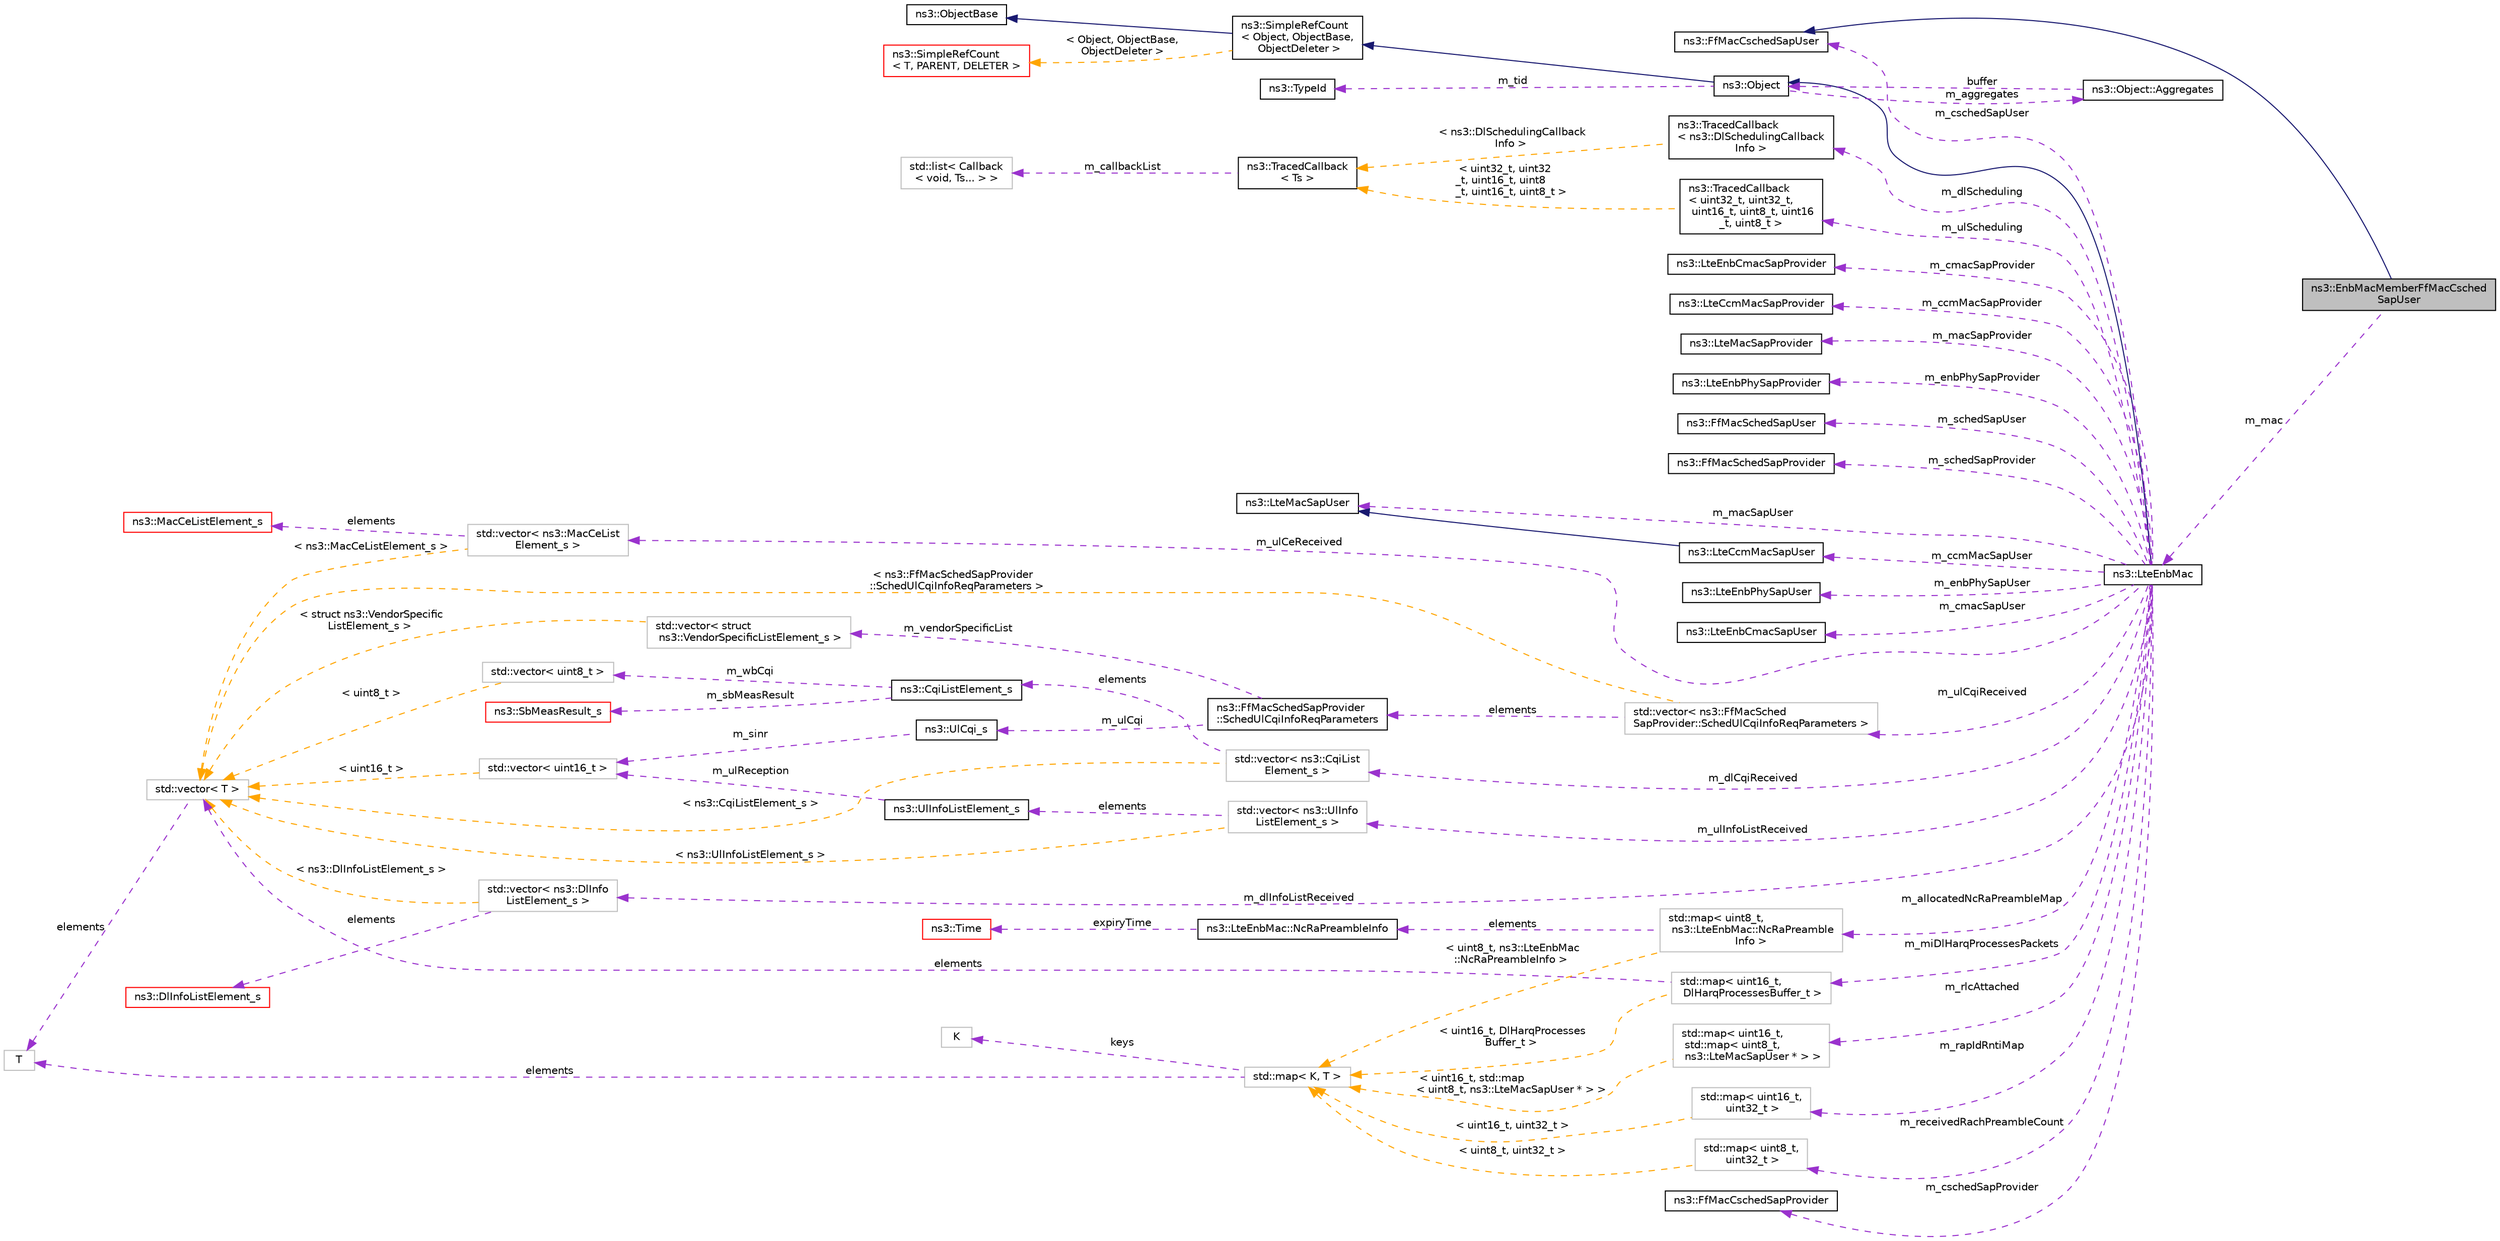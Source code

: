 digraph "ns3::EnbMacMemberFfMacCschedSapUser"
{
 // LATEX_PDF_SIZE
  edge [fontname="Helvetica",fontsize="10",labelfontname="Helvetica",labelfontsize="10"];
  node [fontname="Helvetica",fontsize="10",shape=record];
  rankdir="LR";
  Node1 [label="ns3::EnbMacMemberFfMacCsched\lSapUser",height=0.2,width=0.4,color="black", fillcolor="grey75", style="filled", fontcolor="black",tooltip="EnbMacMemberFfMacCschedSapUser class."];
  Node2 -> Node1 [dir="back",color="midnightblue",fontsize="10",style="solid",fontname="Helvetica"];
  Node2 [label="ns3::FfMacCschedSapUser",height=0.2,width=0.4,color="black", fillcolor="white", style="filled",URL="$classns3_1_1_ff_mac_csched_sap_user.html",tooltip="FfMacCschedSapUser class."];
  Node3 -> Node1 [dir="back",color="darkorchid3",fontsize="10",style="dashed",label=" m_mac" ,fontname="Helvetica"];
  Node3 [label="ns3::LteEnbMac",height=0.2,width=0.4,color="black", fillcolor="white", style="filled",URL="$classns3_1_1_lte_enb_mac.html",tooltip="This class implements the MAC layer of the eNodeB device."];
  Node4 -> Node3 [dir="back",color="midnightblue",fontsize="10",style="solid",fontname="Helvetica"];
  Node4 [label="ns3::Object",height=0.2,width=0.4,color="black", fillcolor="white", style="filled",URL="$classns3_1_1_object.html",tooltip="A base class which provides memory management and object aggregation."];
  Node5 -> Node4 [dir="back",color="midnightblue",fontsize="10",style="solid",fontname="Helvetica"];
  Node5 [label="ns3::SimpleRefCount\l\< Object, ObjectBase,\l ObjectDeleter \>",height=0.2,width=0.4,color="black", fillcolor="white", style="filled",URL="$classns3_1_1_simple_ref_count.html",tooltip=" "];
  Node6 -> Node5 [dir="back",color="midnightblue",fontsize="10",style="solid",fontname="Helvetica"];
  Node6 [label="ns3::ObjectBase",height=0.2,width=0.4,color="black", fillcolor="white", style="filled",URL="$classns3_1_1_object_base.html",tooltip="Anchor the ns-3 type and attribute system."];
  Node7 -> Node5 [dir="back",color="orange",fontsize="10",style="dashed",label=" \< Object, ObjectBase,\l ObjectDeleter \>" ,fontname="Helvetica"];
  Node7 [label="ns3::SimpleRefCount\l\< T, PARENT, DELETER \>",height=0.2,width=0.4,color="red", fillcolor="white", style="filled",URL="$classns3_1_1_simple_ref_count.html",tooltip="A template-based reference counting class."];
  Node9 -> Node4 [dir="back",color="darkorchid3",fontsize="10",style="dashed",label=" m_tid" ,fontname="Helvetica"];
  Node9 [label="ns3::TypeId",height=0.2,width=0.4,color="black", fillcolor="white", style="filled",URL="$classns3_1_1_type_id.html",tooltip="a unique identifier for an interface."];
  Node10 -> Node4 [dir="back",color="darkorchid3",fontsize="10",style="dashed",label=" m_aggregates" ,fontname="Helvetica"];
  Node10 [label="ns3::Object::Aggregates",height=0.2,width=0.4,color="black", fillcolor="white", style="filled",URL="$structns3_1_1_object_1_1_aggregates.html",tooltip="The list of Objects aggregated to this one."];
  Node4 -> Node10 [dir="back",color="darkorchid3",fontsize="10",style="dashed",label=" buffer" ,fontname="Helvetica"];
  Node11 -> Node3 [dir="back",color="darkorchid3",fontsize="10",style="dashed",label=" m_schedSapUser" ,fontname="Helvetica"];
  Node11 [label="ns3::FfMacSchedSapUser",height=0.2,width=0.4,color="black", fillcolor="white", style="filled",URL="$classns3_1_1_ff_mac_sched_sap_user.html",tooltip="FfMacSchedSapUser class."];
  Node12 -> Node3 [dir="back",color="darkorchid3",fontsize="10",style="dashed",label=" m_schedSapProvider" ,fontname="Helvetica"];
  Node12 [label="ns3::FfMacSchedSapProvider",height=0.2,width=0.4,color="black", fillcolor="white", style="filled",URL="$classns3_1_1_ff_mac_sched_sap_provider.html",tooltip="Provides the SCHED SAP."];
  Node13 -> Node3 [dir="back",color="darkorchid3",fontsize="10",style="dashed",label=" m_ccmMacSapUser" ,fontname="Helvetica"];
  Node13 [label="ns3::LteCcmMacSapUser",height=0.2,width=0.4,color="black", fillcolor="white", style="filled",URL="$classns3_1_1_lte_ccm_mac_sap_user.html",tooltip="Service Access Point (SAP) offered by MAC to the component carrier manager (CCM)."];
  Node14 -> Node13 [dir="back",color="midnightblue",fontsize="10",style="solid",fontname="Helvetica"];
  Node14 [label="ns3::LteMacSapUser",height=0.2,width=0.4,color="black", fillcolor="white", style="filled",URL="$classns3_1_1_lte_mac_sap_user.html",tooltip="Service Access Point (SAP) offered by the MAC to the RLC See Femto Forum MAC Scheduler Interface Spec..."];
  Node15 -> Node3 [dir="back",color="darkorchid3",fontsize="10",style="dashed",label=" m_enbPhySapUser" ,fontname="Helvetica"];
  Node15 [label="ns3::LteEnbPhySapUser",height=0.2,width=0.4,color="black", fillcolor="white", style="filled",URL="$classns3_1_1_lte_enb_phy_sap_user.html",tooltip="Service Access Point (SAP) offered by the eNB-PHY to the eNB-MAC."];
  Node16 -> Node3 [dir="back",color="darkorchid3",fontsize="10",style="dashed",label=" m_cmacSapUser" ,fontname="Helvetica"];
  Node16 [label="ns3::LteEnbCmacSapUser",height=0.2,width=0.4,color="black", fillcolor="white", style="filled",URL="$classns3_1_1_lte_enb_cmac_sap_user.html",tooltip="Service Access Point (SAP) offered by the MAC to the RRC See Femto Forum MAC Scheduler Interface Spec..."];
  Node17 -> Node3 [dir="back",color="darkorchid3",fontsize="10",style="dashed",label=" m_ulInfoListReceived" ,fontname="Helvetica"];
  Node17 [label="std::vector\< ns3::UlInfo\lListElement_s \>",height=0.2,width=0.4,color="grey75", fillcolor="white", style="filled",tooltip=" "];
  Node18 -> Node17 [dir="back",color="darkorchid3",fontsize="10",style="dashed",label=" elements" ,fontname="Helvetica"];
  Node18 [label="ns3::UlInfoListElement_s",height=0.2,width=0.4,color="black", fillcolor="white", style="filled",URL="$structns3_1_1_ul_info_list_element__s.html",tooltip="See section 4.3.12 ulInfoListElement."];
  Node19 -> Node18 [dir="back",color="darkorchid3",fontsize="10",style="dashed",label=" m_ulReception" ,fontname="Helvetica"];
  Node19 [label="std::vector\< uint16_t \>",height=0.2,width=0.4,color="grey75", fillcolor="white", style="filled",tooltip=" "];
  Node20 -> Node19 [dir="back",color="orange",fontsize="10",style="dashed",label=" \< uint16_t \>" ,fontname="Helvetica"];
  Node20 [label="std::vector\< T \>",height=0.2,width=0.4,color="grey75", fillcolor="white", style="filled",tooltip=" "];
  Node21 -> Node20 [dir="back",color="darkorchid3",fontsize="10",style="dashed",label=" elements" ,fontname="Helvetica"];
  Node21 [label="T",height=0.2,width=0.4,color="grey75", fillcolor="white", style="filled",tooltip=" "];
  Node20 -> Node17 [dir="back",color="orange",fontsize="10",style="dashed",label=" \< ns3::UlInfoListElement_s \>" ,fontname="Helvetica"];
  Node22 -> Node3 [dir="back",color="darkorchid3",fontsize="10",style="dashed",label=" m_rlcAttached" ,fontname="Helvetica"];
  Node22 [label="std::map\< uint16_t,\l std::map\< uint8_t,\l ns3::LteMacSapUser * \> \>",height=0.2,width=0.4,color="grey75", fillcolor="white", style="filled",tooltip=" "];
  Node23 -> Node22 [dir="back",color="orange",fontsize="10",style="dashed",label=" \< uint16_t, std::map\l\< uint8_t, ns3::LteMacSapUser * \> \>" ,fontname="Helvetica"];
  Node23 [label="std::map\< K, T \>",height=0.2,width=0.4,color="grey75", fillcolor="white", style="filled",tooltip=" "];
  Node24 -> Node23 [dir="back",color="darkorchid3",fontsize="10",style="dashed",label=" keys" ,fontname="Helvetica"];
  Node24 [label="K",height=0.2,width=0.4,color="grey75", fillcolor="white", style="filled",tooltip=" "];
  Node21 -> Node23 [dir="back",color="darkorchid3",fontsize="10",style="dashed",label=" elements" ,fontname="Helvetica"];
  Node25 -> Node3 [dir="back",color="darkorchid3",fontsize="10",style="dashed",label=" m_cschedSapProvider" ,fontname="Helvetica"];
  Node25 [label="ns3::FfMacCschedSapProvider",height=0.2,width=0.4,color="black", fillcolor="white", style="filled",URL="$classns3_1_1_ff_mac_csched_sap_provider.html",tooltip="Provides the CSCHED SAP."];
  Node26 -> Node3 [dir="back",color="darkorchid3",fontsize="10",style="dashed",label=" m_allocatedNcRaPreambleMap" ,fontname="Helvetica"];
  Node26 [label="std::map\< uint8_t,\l ns3::LteEnbMac::NcRaPreamble\lInfo \>",height=0.2,width=0.4,color="grey75", fillcolor="white", style="filled",tooltip=" "];
  Node27 -> Node26 [dir="back",color="darkorchid3",fontsize="10",style="dashed",label=" elements" ,fontname="Helvetica"];
  Node27 [label="ns3::LteEnbMac::NcRaPreambleInfo",height=0.2,width=0.4,color="black", fillcolor="white", style="filled",URL="$structns3_1_1_lte_enb_mac_1_1_nc_ra_preamble_info.html",tooltip="info associated with a preamble allocated for non-contention based RA"];
  Node28 -> Node27 [dir="back",color="darkorchid3",fontsize="10",style="dashed",label=" expiryTime" ,fontname="Helvetica"];
  Node28 [label="ns3::Time",height=0.2,width=0.4,color="red", fillcolor="white", style="filled",URL="$classns3_1_1_time.html",tooltip="Simulation virtual time values and global simulation resolution."];
  Node23 -> Node26 [dir="back",color="orange",fontsize="10",style="dashed",label=" \< uint8_t, ns3::LteEnbMac\l::NcRaPreambleInfo \>" ,fontname="Helvetica"];
  Node30 -> Node3 [dir="back",color="darkorchid3",fontsize="10",style="dashed",label=" m_ulCqiReceived" ,fontname="Helvetica"];
  Node30 [label="std::vector\< ns3::FfMacSched\lSapProvider::SchedUlCqiInfoReqParameters \>",height=0.2,width=0.4,color="grey75", fillcolor="white", style="filled",tooltip=" "];
  Node31 -> Node30 [dir="back",color="darkorchid3",fontsize="10",style="dashed",label=" elements" ,fontname="Helvetica"];
  Node31 [label="ns3::FfMacSchedSapProvider\l::SchedUlCqiInfoReqParameters",height=0.2,width=0.4,color="black", fillcolor="white", style="filled",URL="$structns3_1_1_ff_mac_sched_sap_provider_1_1_sched_ul_cqi_info_req_parameters.html",tooltip="Parameters of the SCHED_UL_CQI_INFO_REQ primitive."];
  Node32 -> Node31 [dir="back",color="darkorchid3",fontsize="10",style="dashed",label=" m_ulCqi" ,fontname="Helvetica"];
  Node32 [label="ns3::UlCqi_s",height=0.2,width=0.4,color="black", fillcolor="white", style="filled",URL="$structns3_1_1_ul_cqi__s.html",tooltip="See section 4.3.29 ulCQI."];
  Node19 -> Node32 [dir="back",color="darkorchid3",fontsize="10",style="dashed",label=" m_sinr" ,fontname="Helvetica"];
  Node33 -> Node31 [dir="back",color="darkorchid3",fontsize="10",style="dashed",label=" m_vendorSpecificList" ,fontname="Helvetica"];
  Node33 [label="std::vector\< struct\l ns3::VendorSpecificListElement_s \>",height=0.2,width=0.4,color="grey75", fillcolor="white", style="filled",tooltip=" "];
  Node20 -> Node33 [dir="back",color="orange",fontsize="10",style="dashed",label=" \< struct ns3::VendorSpecific\lListElement_s \>" ,fontname="Helvetica"];
  Node20 -> Node30 [dir="back",color="orange",fontsize="10",style="dashed",label=" \< ns3::FfMacSchedSapProvider\l::SchedUlCqiInfoReqParameters \>" ,fontname="Helvetica"];
  Node39 -> Node3 [dir="back",color="darkorchid3",fontsize="10",style="dashed",label=" m_dlCqiReceived" ,fontname="Helvetica"];
  Node39 [label="std::vector\< ns3::CqiList\lElement_s \>",height=0.2,width=0.4,color="grey75", fillcolor="white", style="filled",tooltip=" "];
  Node40 -> Node39 [dir="back",color="darkorchid3",fontsize="10",style="dashed",label=" elements" ,fontname="Helvetica"];
  Node40 [label="ns3::CqiListElement_s",height=0.2,width=0.4,color="black", fillcolor="white", style="filled",URL="$structns3_1_1_cqi_list_element__s.html",tooltip="See section 4.3.24 cqiListElement."];
  Node41 -> Node40 [dir="back",color="darkorchid3",fontsize="10",style="dashed",label=" m_wbCqi" ,fontname="Helvetica"];
  Node41 [label="std::vector\< uint8_t \>",height=0.2,width=0.4,color="grey75", fillcolor="white", style="filled",tooltip=" "];
  Node20 -> Node41 [dir="back",color="orange",fontsize="10",style="dashed",label=" \< uint8_t \>" ,fontname="Helvetica"];
  Node42 -> Node40 [dir="back",color="darkorchid3",fontsize="10",style="dashed",label=" m_sbMeasResult" ,fontname="Helvetica"];
  Node42 [label="ns3::SbMeasResult_s",height=0.2,width=0.4,color="red", fillcolor="white", style="filled",URL="$structns3_1_1_sb_meas_result__s.html",tooltip="See section 4.3.25 sbMeasResult."];
  Node20 -> Node39 [dir="back",color="orange",fontsize="10",style="dashed",label=" \< ns3::CqiListElement_s \>" ,fontname="Helvetica"];
  Node47 -> Node3 [dir="back",color="darkorchid3",fontsize="10",style="dashed",label=" m_dlScheduling" ,fontname="Helvetica"];
  Node47 [label="ns3::TracedCallback\l\< ns3::DlSchedulingCallback\lInfo \>",height=0.2,width=0.4,color="black", fillcolor="white", style="filled",URL="$classns3_1_1_traced_callback.html",tooltip=" "];
  Node48 -> Node47 [dir="back",color="orange",fontsize="10",style="dashed",label=" \< ns3::DlSchedulingCallback\lInfo \>" ,fontname="Helvetica"];
  Node48 [label="ns3::TracedCallback\l\< Ts \>",height=0.2,width=0.4,color="black", fillcolor="white", style="filled",URL="$classns3_1_1_traced_callback.html",tooltip="Forward calls to a chain of Callback."];
  Node49 -> Node48 [dir="back",color="darkorchid3",fontsize="10",style="dashed",label=" m_callbackList" ,fontname="Helvetica"];
  Node49 [label="std::list\< Callback\l\< void, Ts... \> \>",height=0.2,width=0.4,color="grey75", fillcolor="white", style="filled",tooltip=" "];
  Node14 -> Node3 [dir="back",color="darkorchid3",fontsize="10",style="dashed",label=" m_macSapUser" ,fontname="Helvetica"];
  Node57 -> Node3 [dir="back",color="darkorchid3",fontsize="10",style="dashed",label=" m_rapIdRntiMap" ,fontname="Helvetica"];
  Node57 [label="std::map\< uint16_t,\l uint32_t \>",height=0.2,width=0.4,color="grey75", fillcolor="white", style="filled",tooltip=" "];
  Node23 -> Node57 [dir="back",color="orange",fontsize="10",style="dashed",label=" \< uint16_t, uint32_t \>" ,fontname="Helvetica"];
  Node2 -> Node3 [dir="back",color="darkorchid3",fontsize="10",style="dashed",label=" m_cschedSapUser" ,fontname="Helvetica"];
  Node58 -> Node3 [dir="back",color="darkorchid3",fontsize="10",style="dashed",label=" m_cmacSapProvider" ,fontname="Helvetica"];
  Node58 [label="ns3::LteEnbCmacSapProvider",height=0.2,width=0.4,color="black", fillcolor="white", style="filled",URL="$classns3_1_1_lte_enb_cmac_sap_provider.html",tooltip="Service Access Point (SAP) offered by the eNB MAC to the eNB RRC See Femto Forum MAC Scheduler Interf..."];
  Node59 -> Node3 [dir="back",color="darkorchid3",fontsize="10",style="dashed",label=" m_ulCeReceived" ,fontname="Helvetica"];
  Node59 [label="std::vector\< ns3::MacCeList\lElement_s \>",height=0.2,width=0.4,color="grey75", fillcolor="white", style="filled",tooltip=" "];
  Node60 -> Node59 [dir="back",color="darkorchid3",fontsize="10",style="dashed",label=" elements" ,fontname="Helvetica"];
  Node60 [label="ns3::MacCeListElement_s",height=0.2,width=0.4,color="red", fillcolor="white", style="filled",URL="$structns3_1_1_mac_ce_list_element__s.html",tooltip="See section 4.3.14 macCEListElement."];
  Node20 -> Node59 [dir="back",color="orange",fontsize="10",style="dashed",label=" \< ns3::MacCeListElement_s \>" ,fontname="Helvetica"];
  Node62 -> Node3 [dir="back",color="darkorchid3",fontsize="10",style="dashed",label=" m_receivedRachPreambleCount" ,fontname="Helvetica"];
  Node62 [label="std::map\< uint8_t,\l uint32_t \>",height=0.2,width=0.4,color="grey75", fillcolor="white", style="filled",tooltip=" "];
  Node23 -> Node62 [dir="back",color="orange",fontsize="10",style="dashed",label=" \< uint8_t, uint32_t \>" ,fontname="Helvetica"];
  Node63 -> Node3 [dir="back",color="darkorchid3",fontsize="10",style="dashed",label=" m_dlInfoListReceived" ,fontname="Helvetica"];
  Node63 [label="std::vector\< ns3::DlInfo\lListElement_s \>",height=0.2,width=0.4,color="grey75", fillcolor="white", style="filled",tooltip=" "];
  Node64 -> Node63 [dir="back",color="darkorchid3",fontsize="10",style="dashed",label=" elements" ,fontname="Helvetica"];
  Node64 [label="ns3::DlInfoListElement_s",height=0.2,width=0.4,color="red", fillcolor="white", style="filled",URL="$structns3_1_1_dl_info_list_element__s.html",tooltip="See section 4.3.23 dlInfoListElement."];
  Node20 -> Node63 [dir="back",color="orange",fontsize="10",style="dashed",label=" \< ns3::DlInfoListElement_s \>" ,fontname="Helvetica"];
  Node66 -> Node3 [dir="back",color="darkorchid3",fontsize="10",style="dashed",label=" m_ccmMacSapProvider" ,fontname="Helvetica"];
  Node66 [label="ns3::LteCcmMacSapProvider",height=0.2,width=0.4,color="black", fillcolor="white", style="filled",URL="$classns3_1_1_lte_ccm_mac_sap_provider.html",tooltip="Service Access Point (SAP) offered by the component carrier manager (CCM) by MAC to CCM."];
  Node67 -> Node3 [dir="back",color="darkorchid3",fontsize="10",style="dashed",label=" m_macSapProvider" ,fontname="Helvetica"];
  Node67 [label="ns3::LteMacSapProvider",height=0.2,width=0.4,color="black", fillcolor="white", style="filled",URL="$classns3_1_1_lte_mac_sap_provider.html",tooltip="Service Access Point (SAP) offered by the MAC to the RLC See Femto Forum MAC Scheduler Interface Spec..."];
  Node68 -> Node3 [dir="back",color="darkorchid3",fontsize="10",style="dashed",label=" m_miDlHarqProcessesPackets" ,fontname="Helvetica"];
  Node68 [label="std::map\< uint16_t,\l DlHarqProcessesBuffer_t \>",height=0.2,width=0.4,color="grey75", fillcolor="white", style="filled",tooltip=" "];
  Node20 -> Node68 [dir="back",color="darkorchid3",fontsize="10",style="dashed",label=" elements" ,fontname="Helvetica"];
  Node23 -> Node68 [dir="back",color="orange",fontsize="10",style="dashed",label=" \< uint16_t, DlHarqProcesses\lBuffer_t \>" ,fontname="Helvetica"];
  Node69 -> Node3 [dir="back",color="darkorchid3",fontsize="10",style="dashed",label=" m_ulScheduling" ,fontname="Helvetica"];
  Node69 [label="ns3::TracedCallback\l\< uint32_t, uint32_t,\l uint16_t, uint8_t, uint16\l_t, uint8_t \>",height=0.2,width=0.4,color="black", fillcolor="white", style="filled",URL="$classns3_1_1_traced_callback.html",tooltip=" "];
  Node48 -> Node69 [dir="back",color="orange",fontsize="10",style="dashed",label=" \< uint32_t, uint32\l_t, uint16_t, uint8\l_t, uint16_t, uint8_t \>" ,fontname="Helvetica"];
  Node70 -> Node3 [dir="back",color="darkorchid3",fontsize="10",style="dashed",label=" m_enbPhySapProvider" ,fontname="Helvetica"];
  Node70 [label="ns3::LteEnbPhySapProvider",height=0.2,width=0.4,color="black", fillcolor="white", style="filled",URL="$classns3_1_1_lte_enb_phy_sap_provider.html",tooltip="Service Access Point (SAP) offered by the eNB-PHY to the eNB-MAC."];
}
